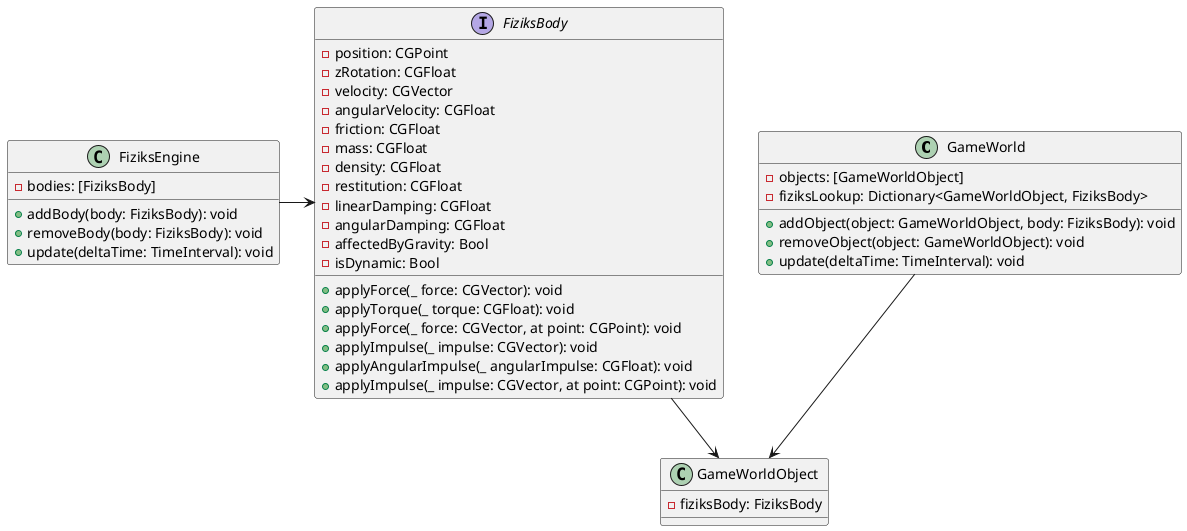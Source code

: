 @startuml
class GameWorld {
    - objects: [GameWorldObject]
    - fiziksLookup: Dictionary<GameWorldObject, FiziksBody>
    + addObject(object: GameWorldObject, body: FiziksBody): void
    + removeObject(object: GameWorldObject): void
    + update(deltaTime: TimeInterval): void
}

interface FiziksBody {
    - position: CGPoint
    - zRotation: CGFloat
    - velocity: CGVector
    - angularVelocity: CGFloat
    - friction: CGFloat
    - mass: CGFloat
    - density: CGFloat
    - restitution: CGFloat
    - linearDamping: CGFloat
    - angularDamping: CGFloat
    - affectedByGravity: Bool
    - isDynamic: Bool
    + applyForce(_ force: CGVector): void
    + applyTorque(_ torque: CGFloat): void
    + applyForce(_ force: CGVector, at point: CGPoint): void
    + applyImpulse(_ impulse: CGVector): void
    + applyAngularImpulse(_ angularImpulse: CGFloat): void
    + applyImpulse(_ impulse: CGVector, at point: CGPoint): void
}

class FiziksEngine {
    - bodies: [FiziksBody]
    + addBody(body: FiziksBody): void
    + removeBody(body: FiziksBody): void
    + update(deltaTime: TimeInterval): void
}

class GameWorldObject {
    - fiziksBody: FiziksBody
}

GameWorld --> GameWorldObject
FiziksEngine -> FiziksBody
FiziksBody --> GameWorldObject
@enduml